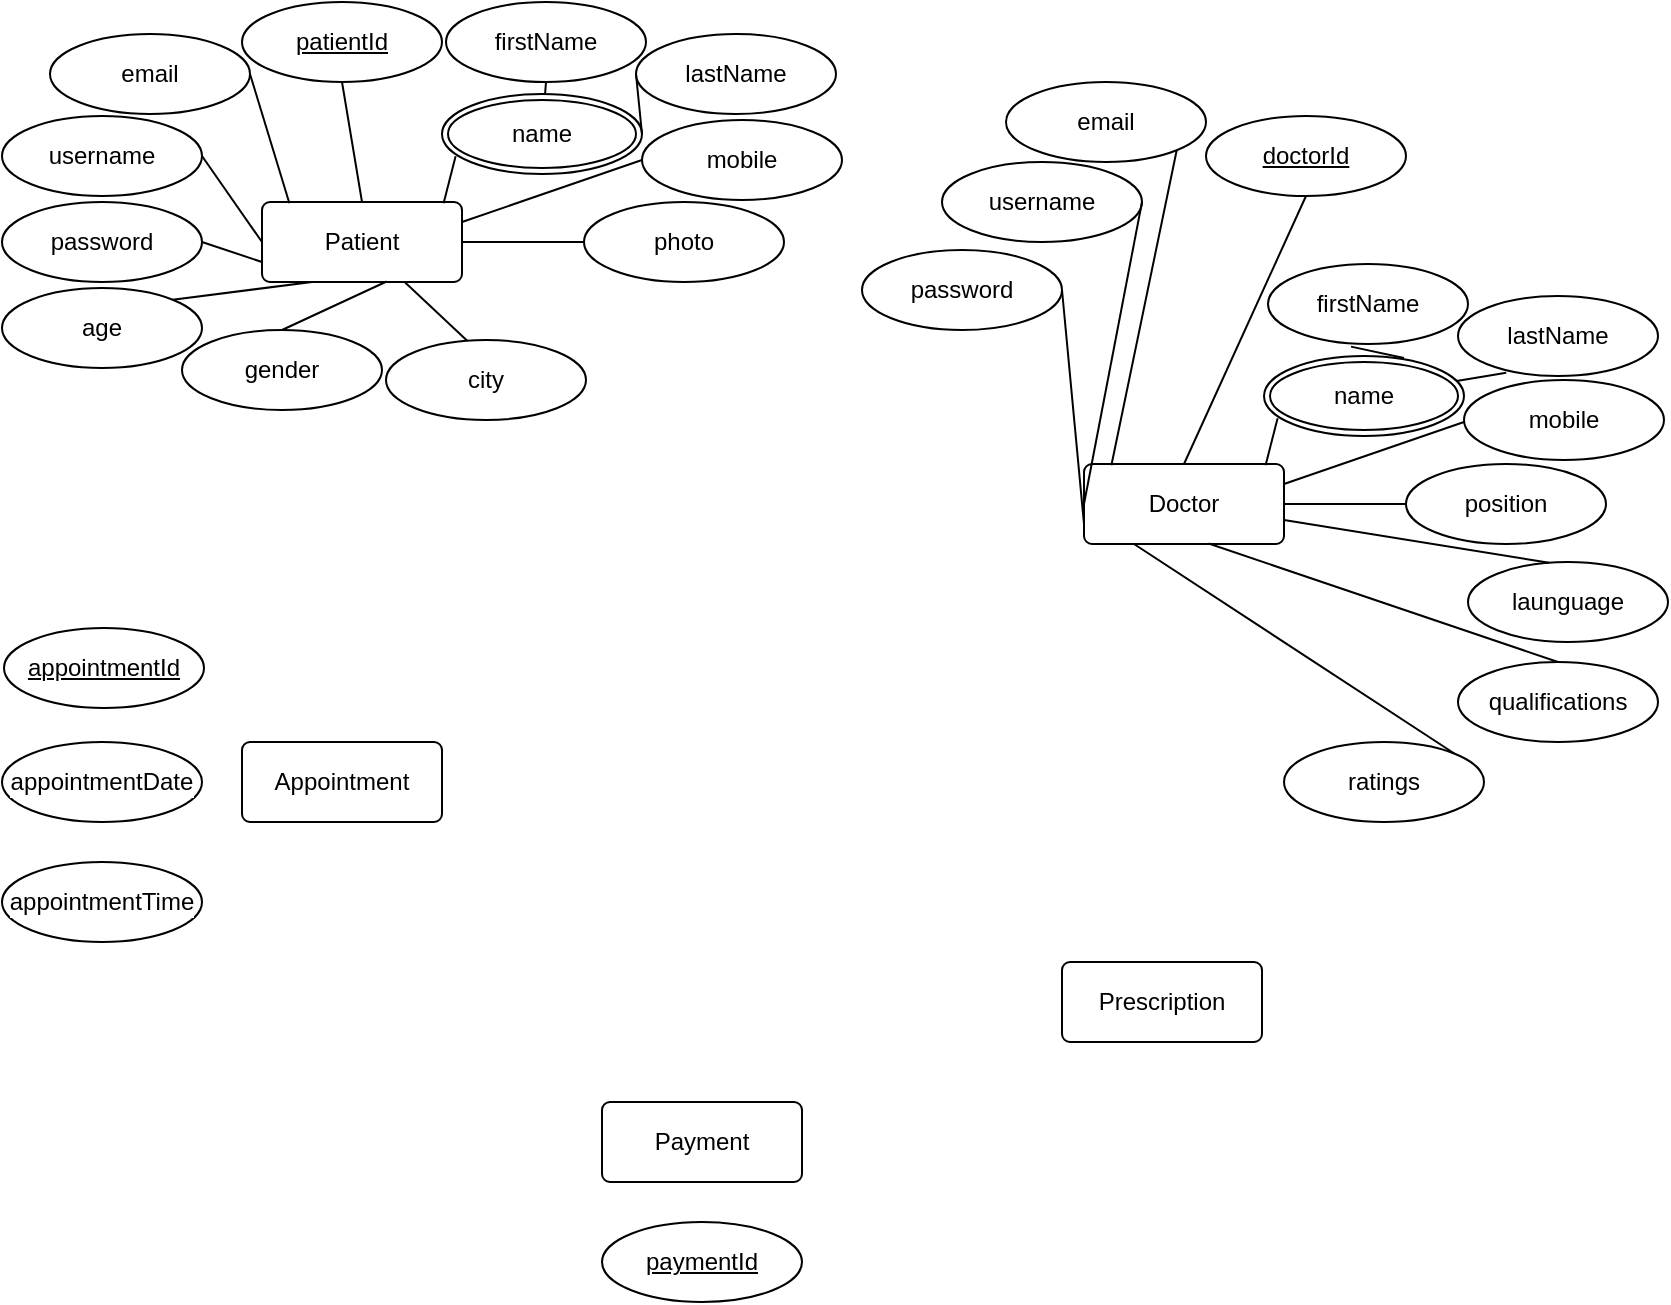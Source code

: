 <mxfile version="20.8.17" type="github"><diagram name="Page-1" id="osUX8IF9hYzbRNObCCQx"><mxGraphModel dx="1045" dy="1756" grid="1" gridSize="10" guides="1" tooltips="1" connect="1" arrows="1" fold="1" page="1" pageScale="1" pageWidth="850" pageHeight="1100" math="0" shadow="0"><root><mxCell id="0"/><mxCell id="1" parent="0"/><mxCell id="g02whFnPOJ666DT1Qwk9-25" value="Patient" style="rounded=1;arcSize=10;whiteSpace=wrap;html=1;align=center;labelBackgroundColor=#ffffff;" vertex="1" parent="1"><mxGeometry x="140" y="-960" width="100" height="40" as="geometry"/></mxCell><mxCell id="g02whFnPOJ666DT1Qwk9-26" value="patientId" style="ellipse;whiteSpace=wrap;html=1;align=center;fontStyle=4;labelBackgroundColor=#ffffff;" vertex="1" parent="1"><mxGeometry x="130" y="-1060" width="100" height="40" as="geometry"/></mxCell><mxCell id="g02whFnPOJ666DT1Qwk9-27" value="firstName" style="ellipse;whiteSpace=wrap;html=1;align=center;labelBackgroundColor=#ffffff;" vertex="1" parent="1"><mxGeometry x="232" y="-1060" width="100" height="40" as="geometry"/></mxCell><mxCell id="g02whFnPOJ666DT1Qwk9-28" value="name" style="ellipse;shape=doubleEllipse;margin=3;whiteSpace=wrap;html=1;align=center;labelBackgroundColor=#ffffff;" vertex="1" parent="1"><mxGeometry x="230" y="-1014" width="100" height="40" as="geometry"/></mxCell><mxCell id="g02whFnPOJ666DT1Qwk9-29" value="" style="endArrow=none;html=1;rounded=0;exitX=0.5;exitY=1;exitDx=0;exitDy=0;" edge="1" parent="1" source="g02whFnPOJ666DT1Qwk9-27" target="g02whFnPOJ666DT1Qwk9-28"><mxGeometry relative="1" as="geometry"><mxPoint x="140" y="-870" as="sourcePoint"/><mxPoint x="300" y="-870" as="targetPoint"/></mxGeometry></mxCell><mxCell id="g02whFnPOJ666DT1Qwk9-30" value="lastName" style="ellipse;whiteSpace=wrap;html=1;align=center;labelBackgroundColor=#ffffff;" vertex="1" parent="1"><mxGeometry x="327" y="-1044" width="100" height="40" as="geometry"/></mxCell><mxCell id="g02whFnPOJ666DT1Qwk9-31" value="" style="endArrow=none;html=1;rounded=0;exitX=0;exitY=0.5;exitDx=0;exitDy=0;entryX=1;entryY=0.5;entryDx=0;entryDy=0;" edge="1" parent="1" source="g02whFnPOJ666DT1Qwk9-30" target="g02whFnPOJ666DT1Qwk9-28"><mxGeometry relative="1" as="geometry"><mxPoint x="300" y="-1010" as="sourcePoint"/><mxPoint x="300" y="-990" as="targetPoint"/></mxGeometry></mxCell><mxCell id="g02whFnPOJ666DT1Qwk9-32" value="email" style="ellipse;whiteSpace=wrap;html=1;align=center;labelBackgroundColor=#ffffff;" vertex="1" parent="1"><mxGeometry x="34" y="-1044" width="100" height="40" as="geometry"/></mxCell><mxCell id="g02whFnPOJ666DT1Qwk9-33" value="username" style="ellipse;whiteSpace=wrap;html=1;align=center;labelBackgroundColor=#ffffff;" vertex="1" parent="1"><mxGeometry x="10" y="-1003" width="100" height="40" as="geometry"/></mxCell><mxCell id="g02whFnPOJ666DT1Qwk9-34" value="password" style="ellipse;whiteSpace=wrap;html=1;align=center;labelBackgroundColor=#ffffff;" vertex="1" parent="1"><mxGeometry x="10" y="-960" width="100" height="40" as="geometry"/></mxCell><mxCell id="g02whFnPOJ666DT1Qwk9-35" value="age" style="ellipse;whiteSpace=wrap;html=1;align=center;labelBackgroundColor=#ffffff;" vertex="1" parent="1"><mxGeometry x="10" y="-917" width="100" height="40" as="geometry"/></mxCell><mxCell id="g02whFnPOJ666DT1Qwk9-36" value="gender" style="ellipse;whiteSpace=wrap;html=1;align=center;labelBackgroundColor=#ffffff;" vertex="1" parent="1"><mxGeometry x="100" y="-896" width="100" height="40" as="geometry"/></mxCell><mxCell id="g02whFnPOJ666DT1Qwk9-37" value="city" style="ellipse;whiteSpace=wrap;html=1;align=center;labelBackgroundColor=#ffffff;" vertex="1" parent="1"><mxGeometry x="202" y="-891" width="100" height="40" as="geometry"/></mxCell><mxCell id="g02whFnPOJ666DT1Qwk9-38" value="mobile" style="ellipse;whiteSpace=wrap;html=1;align=center;labelBackgroundColor=#ffffff;" vertex="1" parent="1"><mxGeometry x="330" y="-1001" width="100" height="40" as="geometry"/></mxCell><mxCell id="g02whFnPOJ666DT1Qwk9-39" value="" style="endArrow=none;html=1;rounded=0;exitX=0.5;exitY=1;exitDx=0;exitDy=0;entryX=0.5;entryY=0;entryDx=0;entryDy=0;" edge="1" parent="1" source="g02whFnPOJ666DT1Qwk9-26" target="g02whFnPOJ666DT1Qwk9-25"><mxGeometry relative="1" as="geometry"><mxPoint x="140" y="-870" as="sourcePoint"/><mxPoint x="300" y="-870" as="targetPoint"/></mxGeometry></mxCell><mxCell id="g02whFnPOJ666DT1Qwk9-40" value="" style="endArrow=none;html=1;rounded=0;exitX=0.068;exitY=0.779;exitDx=0;exitDy=0;entryX=0.908;entryY=0.016;entryDx=0;entryDy=0;exitPerimeter=0;entryPerimeter=0;" edge="1" parent="1" source="g02whFnPOJ666DT1Qwk9-28" target="g02whFnPOJ666DT1Qwk9-25"><mxGeometry relative="1" as="geometry"><mxPoint x="190" y="-1010" as="sourcePoint"/><mxPoint x="200" y="-950" as="targetPoint"/></mxGeometry></mxCell><mxCell id="g02whFnPOJ666DT1Qwk9-41" value="" style="endArrow=none;html=1;rounded=0;entryX=0.137;entryY=0.016;entryDx=0;entryDy=0;entryPerimeter=0;exitX=1;exitY=0.5;exitDx=0;exitDy=0;" edge="1" parent="1" source="g02whFnPOJ666DT1Qwk9-32" target="g02whFnPOJ666DT1Qwk9-25"><mxGeometry relative="1" as="geometry"><mxPoint x="200" y="-1000" as="sourcePoint"/><mxPoint x="210" y="-940" as="targetPoint"/></mxGeometry></mxCell><mxCell id="g02whFnPOJ666DT1Qwk9-42" value="" style="endArrow=none;html=1;rounded=0;exitX=1;exitY=0.5;exitDx=0;exitDy=0;entryX=0;entryY=0.5;entryDx=0;entryDy=0;" edge="1" parent="1" source="g02whFnPOJ666DT1Qwk9-33" target="g02whFnPOJ666DT1Qwk9-25"><mxGeometry relative="1" as="geometry"><mxPoint x="210" y="-990" as="sourcePoint"/><mxPoint x="220" y="-930" as="targetPoint"/></mxGeometry></mxCell><mxCell id="g02whFnPOJ666DT1Qwk9-43" value="" style="endArrow=none;html=1;rounded=0;exitX=1;exitY=0.5;exitDx=0;exitDy=0;entryX=0;entryY=0.75;entryDx=0;entryDy=0;" edge="1" parent="1" source="g02whFnPOJ666DT1Qwk9-34" target="g02whFnPOJ666DT1Qwk9-25"><mxGeometry relative="1" as="geometry"><mxPoint x="220" y="-980" as="sourcePoint"/><mxPoint x="230" y="-920" as="targetPoint"/></mxGeometry></mxCell><mxCell id="g02whFnPOJ666DT1Qwk9-44" value="" style="endArrow=none;html=1;rounded=0;exitX=1;exitY=0;exitDx=0;exitDy=0;entryX=0.25;entryY=1;entryDx=0;entryDy=0;" edge="1" parent="1" source="g02whFnPOJ666DT1Qwk9-35" target="g02whFnPOJ666DT1Qwk9-25"><mxGeometry relative="1" as="geometry"><mxPoint x="230" y="-970" as="sourcePoint"/><mxPoint x="240" y="-910" as="targetPoint"/></mxGeometry></mxCell><mxCell id="g02whFnPOJ666DT1Qwk9-45" value="" style="endArrow=none;html=1;rounded=0;exitX=0.5;exitY=0;exitDx=0;exitDy=0;entryX=0.623;entryY=0.994;entryDx=0;entryDy=0;entryPerimeter=0;" edge="1" parent="1" source="g02whFnPOJ666DT1Qwk9-36" target="g02whFnPOJ666DT1Qwk9-25"><mxGeometry relative="1" as="geometry"><mxPoint x="240" y="-960" as="sourcePoint"/><mxPoint x="250" y="-900" as="targetPoint"/></mxGeometry></mxCell><mxCell id="g02whFnPOJ666DT1Qwk9-46" value="" style="endArrow=none;html=1;rounded=0;entryX=0.406;entryY=0.009;entryDx=0;entryDy=0;entryPerimeter=0;" edge="1" parent="1" source="g02whFnPOJ666DT1Qwk9-25" target="g02whFnPOJ666DT1Qwk9-37"><mxGeometry relative="1" as="geometry"><mxPoint x="235" y="-920" as="sourcePoint"/><mxPoint x="241.7" y="-890.44" as="targetPoint"/></mxGeometry></mxCell><mxCell id="g02whFnPOJ666DT1Qwk9-47" value="" style="endArrow=none;html=1;rounded=0;exitX=1;exitY=0.25;exitDx=0;exitDy=0;entryX=0;entryY=0.5;entryDx=0;entryDy=0;" edge="1" parent="1" source="g02whFnPOJ666DT1Qwk9-25" target="g02whFnPOJ666DT1Qwk9-38"><mxGeometry relative="1" as="geometry"><mxPoint x="260" y="-940" as="sourcePoint"/><mxPoint x="270" y="-880" as="targetPoint"/></mxGeometry></mxCell><mxCell id="g02whFnPOJ666DT1Qwk9-48" style="edgeStyle=orthogonalEdgeStyle;rounded=0;orthogonalLoop=1;jettySize=auto;html=1;exitX=0.5;exitY=1;exitDx=0;exitDy=0;" edge="1" parent="1" source="g02whFnPOJ666DT1Qwk9-36" target="g02whFnPOJ666DT1Qwk9-36"><mxGeometry relative="1" as="geometry"/></mxCell><mxCell id="g02whFnPOJ666DT1Qwk9-49" value="photo" style="ellipse;whiteSpace=wrap;html=1;align=center;labelBackgroundColor=#ffffff;" vertex="1" parent="1"><mxGeometry x="301" y="-960" width="100" height="40" as="geometry"/></mxCell><mxCell id="g02whFnPOJ666DT1Qwk9-50" value="" style="endArrow=none;html=1;rounded=0;exitX=1;exitY=0.5;exitDx=0;exitDy=0;" edge="1" parent="1" source="g02whFnPOJ666DT1Qwk9-25" target="g02whFnPOJ666DT1Qwk9-49"><mxGeometry relative="1" as="geometry"><mxPoint x="250" y="-940" as="sourcePoint"/><mxPoint x="312" y="-953" as="targetPoint"/></mxGeometry></mxCell><mxCell id="g02whFnPOJ666DT1Qwk9-51" value="Doctor" style="rounded=1;arcSize=10;whiteSpace=wrap;html=1;align=center;labelBackgroundColor=#ffffff;" vertex="1" parent="1"><mxGeometry x="551" y="-829" width="100" height="40" as="geometry"/></mxCell><mxCell id="g02whFnPOJ666DT1Qwk9-52" value="doctorId" style="ellipse;whiteSpace=wrap;html=1;align=center;fontStyle=4;labelBackgroundColor=#ffffff;" vertex="1" parent="1"><mxGeometry x="612" y="-1003" width="100" height="40" as="geometry"/></mxCell><mxCell id="g02whFnPOJ666DT1Qwk9-53" value="firstName" style="ellipse;whiteSpace=wrap;html=1;align=center;labelBackgroundColor=#ffffff;" vertex="1" parent="1"><mxGeometry x="643" y="-929" width="100" height="40" as="geometry"/></mxCell><mxCell id="g02whFnPOJ666DT1Qwk9-54" value="name" style="ellipse;shape=doubleEllipse;margin=3;whiteSpace=wrap;html=1;align=center;labelBackgroundColor=#ffffff;" vertex="1" parent="1"><mxGeometry x="641" y="-883" width="100" height="40" as="geometry"/></mxCell><mxCell id="g02whFnPOJ666DT1Qwk9-55" value="lastName" style="ellipse;whiteSpace=wrap;html=1;align=center;labelBackgroundColor=#ffffff;" vertex="1" parent="1"><mxGeometry x="738" y="-913" width="100" height="40" as="geometry"/></mxCell><mxCell id="g02whFnPOJ666DT1Qwk9-56" value="email" style="ellipse;whiteSpace=wrap;html=1;align=center;labelBackgroundColor=#ffffff;" vertex="1" parent="1"><mxGeometry x="512" y="-1020" width="100" height="40" as="geometry"/></mxCell><mxCell id="g02whFnPOJ666DT1Qwk9-57" value="username" style="ellipse;whiteSpace=wrap;html=1;align=center;labelBackgroundColor=#ffffff;" vertex="1" parent="1"><mxGeometry x="480" y="-980" width="100" height="40" as="geometry"/></mxCell><mxCell id="g02whFnPOJ666DT1Qwk9-58" value="password" style="ellipse;whiteSpace=wrap;html=1;align=center;labelBackgroundColor=#ffffff;" vertex="1" parent="1"><mxGeometry x="440" y="-936" width="100" height="40" as="geometry"/></mxCell><mxCell id="g02whFnPOJ666DT1Qwk9-59" value="ratings" style="ellipse;whiteSpace=wrap;html=1;align=center;labelBackgroundColor=#ffffff;" vertex="1" parent="1"><mxGeometry x="651" y="-690" width="100" height="40" as="geometry"/></mxCell><mxCell id="g02whFnPOJ666DT1Qwk9-60" value="qualifications" style="ellipse;whiteSpace=wrap;html=1;align=center;labelBackgroundColor=#ffffff;" vertex="1" parent="1"><mxGeometry x="738" y="-730" width="100" height="40" as="geometry"/></mxCell><mxCell id="g02whFnPOJ666DT1Qwk9-61" value="launguage" style="ellipse;whiteSpace=wrap;html=1;align=center;labelBackgroundColor=#ffffff;" vertex="1" parent="1"><mxGeometry x="743" y="-780" width="100" height="40" as="geometry"/></mxCell><mxCell id="g02whFnPOJ666DT1Qwk9-62" value="mobile" style="ellipse;whiteSpace=wrap;html=1;align=center;labelBackgroundColor=#ffffff;" vertex="1" parent="1"><mxGeometry x="741" y="-871" width="100" height="40" as="geometry"/></mxCell><mxCell id="g02whFnPOJ666DT1Qwk9-63" value="" style="endArrow=none;html=1;rounded=0;exitX=0.5;exitY=1;exitDx=0;exitDy=0;entryX=0.5;entryY=0;entryDx=0;entryDy=0;" edge="1" parent="1" source="g02whFnPOJ666DT1Qwk9-52" target="g02whFnPOJ666DT1Qwk9-51"><mxGeometry relative="1" as="geometry"><mxPoint x="551" y="-739" as="sourcePoint"/><mxPoint x="711" y="-739" as="targetPoint"/></mxGeometry></mxCell><mxCell id="g02whFnPOJ666DT1Qwk9-64" value="" style="endArrow=none;html=1;rounded=0;exitX=0.068;exitY=0.779;exitDx=0;exitDy=0;entryX=0.908;entryY=0.016;entryDx=0;entryDy=0;exitPerimeter=0;entryPerimeter=0;" edge="1" parent="1" source="g02whFnPOJ666DT1Qwk9-54" target="g02whFnPOJ666DT1Qwk9-51"><mxGeometry relative="1" as="geometry"><mxPoint x="601" y="-879" as="sourcePoint"/><mxPoint x="611" y="-819" as="targetPoint"/></mxGeometry></mxCell><mxCell id="g02whFnPOJ666DT1Qwk9-65" value="" style="endArrow=none;html=1;rounded=0;entryX=0.137;entryY=0.016;entryDx=0;entryDy=0;entryPerimeter=0;exitX=1;exitY=1;exitDx=0;exitDy=0;" edge="1" parent="1" source="g02whFnPOJ666DT1Qwk9-56" target="g02whFnPOJ666DT1Qwk9-51"><mxGeometry relative="1" as="geometry"><mxPoint x="611" y="-869" as="sourcePoint"/><mxPoint x="621" y="-809" as="targetPoint"/></mxGeometry></mxCell><mxCell id="g02whFnPOJ666DT1Qwk9-66" value="" style="endArrow=none;html=1;rounded=0;exitX=1;exitY=0.5;exitDx=0;exitDy=0;entryX=0;entryY=0.5;entryDx=0;entryDy=0;" edge="1" parent="1" source="g02whFnPOJ666DT1Qwk9-57" target="g02whFnPOJ666DT1Qwk9-51"><mxGeometry relative="1" as="geometry"><mxPoint x="621" y="-859" as="sourcePoint"/><mxPoint x="631" y="-799" as="targetPoint"/></mxGeometry></mxCell><mxCell id="g02whFnPOJ666DT1Qwk9-67" value="" style="endArrow=none;html=1;rounded=0;exitX=1;exitY=0.5;exitDx=0;exitDy=0;entryX=0;entryY=0.75;entryDx=0;entryDy=0;" edge="1" parent="1" source="g02whFnPOJ666DT1Qwk9-58" target="g02whFnPOJ666DT1Qwk9-51"><mxGeometry relative="1" as="geometry"><mxPoint x="631" y="-849" as="sourcePoint"/><mxPoint x="641" y="-789" as="targetPoint"/></mxGeometry></mxCell><mxCell id="g02whFnPOJ666DT1Qwk9-68" value="" style="endArrow=none;html=1;rounded=0;exitX=1;exitY=0;exitDx=0;exitDy=0;entryX=0.25;entryY=1;entryDx=0;entryDy=0;" edge="1" parent="1" source="g02whFnPOJ666DT1Qwk9-59" target="g02whFnPOJ666DT1Qwk9-51"><mxGeometry relative="1" as="geometry"><mxPoint x="641" y="-839" as="sourcePoint"/><mxPoint x="651" y="-779" as="targetPoint"/></mxGeometry></mxCell><mxCell id="g02whFnPOJ666DT1Qwk9-69" value="" style="endArrow=none;html=1;rounded=0;exitX=0.5;exitY=0;exitDx=0;exitDy=0;entryX=0.623;entryY=0.994;entryDx=0;entryDy=0;entryPerimeter=0;" edge="1" parent="1" source="g02whFnPOJ666DT1Qwk9-60" target="g02whFnPOJ666DT1Qwk9-51"><mxGeometry relative="1" as="geometry"><mxPoint x="651" y="-829" as="sourcePoint"/><mxPoint x="661" y="-769" as="targetPoint"/></mxGeometry></mxCell><mxCell id="g02whFnPOJ666DT1Qwk9-70" value="" style="endArrow=none;html=1;rounded=0;entryX=0.406;entryY=0.009;entryDx=0;entryDy=0;entryPerimeter=0;" edge="1" parent="1" source="g02whFnPOJ666DT1Qwk9-51" target="g02whFnPOJ666DT1Qwk9-61"><mxGeometry relative="1" as="geometry"><mxPoint x="646" y="-789" as="sourcePoint"/><mxPoint x="652.7" y="-759.44" as="targetPoint"/></mxGeometry></mxCell><mxCell id="g02whFnPOJ666DT1Qwk9-71" value="" style="endArrow=none;html=1;rounded=0;exitX=1;exitY=0.25;exitDx=0;exitDy=0;entryX=0;entryY=0.5;entryDx=0;entryDy=0;" edge="1" parent="1" source="g02whFnPOJ666DT1Qwk9-51"><mxGeometry relative="1" as="geometry"><mxPoint x="671" y="-809" as="sourcePoint"/><mxPoint x="741" y="-850" as="targetPoint"/></mxGeometry></mxCell><mxCell id="g02whFnPOJ666DT1Qwk9-72" value="position" style="ellipse;whiteSpace=wrap;html=1;align=center;labelBackgroundColor=#ffffff;" vertex="1" parent="1"><mxGeometry x="712" y="-829" width="100" height="40" as="geometry"/></mxCell><mxCell id="g02whFnPOJ666DT1Qwk9-73" value="" style="endArrow=none;html=1;rounded=0;exitX=1;exitY=0.5;exitDx=0;exitDy=0;" edge="1" parent="1" source="g02whFnPOJ666DT1Qwk9-51" target="g02whFnPOJ666DT1Qwk9-72"><mxGeometry relative="1" as="geometry"><mxPoint x="661" y="-809" as="sourcePoint"/><mxPoint x="723" y="-822" as="targetPoint"/></mxGeometry></mxCell><mxCell id="g02whFnPOJ666DT1Qwk9-74" value="" style="endArrow=none;html=1;rounded=0;exitX=0.415;exitY=1.033;exitDx=0;exitDy=0;entryX=0.7;entryY=0.025;entryDx=0;entryDy=0;exitPerimeter=0;entryPerimeter=0;" edge="1" parent="1" source="g02whFnPOJ666DT1Qwk9-53" target="g02whFnPOJ666DT1Qwk9-54"><mxGeometry relative="1" as="geometry"><mxPoint x="688" y="-903" as="sourcePoint"/><mxPoint x="698" y="-843" as="targetPoint"/></mxGeometry></mxCell><mxCell id="g02whFnPOJ666DT1Qwk9-75" value="" style="endArrow=none;html=1;rounded=0;exitX=0.241;exitY=0.959;exitDx=0;exitDy=0;exitPerimeter=0;" edge="1" parent="1" source="g02whFnPOJ666DT1Qwk9-55" target="g02whFnPOJ666DT1Qwk9-54"><mxGeometry relative="1" as="geometry"><mxPoint x="694.5" y="-877.68" as="sourcePoint"/><mxPoint x="721" y="-872" as="targetPoint"/></mxGeometry></mxCell><mxCell id="g02whFnPOJ666DT1Qwk9-76" value="Appointment" style="rounded=1;arcSize=10;whiteSpace=wrap;html=1;align=center;labelBackgroundColor=#ffffff;" vertex="1" parent="1"><mxGeometry x="130" y="-690" width="100" height="40" as="geometry"/></mxCell><mxCell id="g02whFnPOJ666DT1Qwk9-79" value="appointmentId" style="ellipse;whiteSpace=wrap;html=1;align=center;fontStyle=4;labelBackgroundColor=#ffffff;" vertex="1" parent="1"><mxGeometry x="11" y="-747" width="100" height="40" as="geometry"/></mxCell><mxCell id="g02whFnPOJ666DT1Qwk9-80" value="appointmentDate" style="ellipse;whiteSpace=wrap;html=1;align=center;labelBackgroundColor=#ffffff;" vertex="1" parent="1"><mxGeometry x="10" y="-690" width="100" height="40" as="geometry"/></mxCell><mxCell id="g02whFnPOJ666DT1Qwk9-81" value="appointmentTime" style="ellipse;whiteSpace=wrap;html=1;align=center;labelBackgroundColor=#ffffff;" vertex="1" parent="1"><mxGeometry x="10" y="-630" width="100" height="40" as="geometry"/></mxCell><mxCell id="g02whFnPOJ666DT1Qwk9-83" value="Payment" style="rounded=1;arcSize=10;whiteSpace=wrap;html=1;align=center;labelBackgroundColor=#ffffff;" vertex="1" parent="1"><mxGeometry x="310" y="-510" width="100" height="40" as="geometry"/></mxCell><mxCell id="g02whFnPOJ666DT1Qwk9-84" value="paymentId" style="ellipse;whiteSpace=wrap;html=1;align=center;fontStyle=4;labelBackgroundColor=#ffffff;" vertex="1" parent="1"><mxGeometry x="310" y="-450" width="100" height="40" as="geometry"/></mxCell><mxCell id="g02whFnPOJ666DT1Qwk9-85" value="Prescription" style="rounded=1;arcSize=10;whiteSpace=wrap;html=1;align=center;labelBackgroundColor=#ffffff;" vertex="1" parent="1"><mxGeometry x="540" y="-580" width="100" height="40" as="geometry"/></mxCell></root></mxGraphModel></diagram></mxfile>